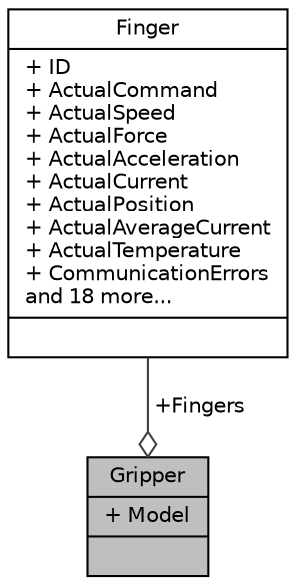 digraph "Gripper"
{
  edge [fontname="Helvetica",fontsize="10",labelfontname="Helvetica",labelfontsize="10"];
  node [fontname="Helvetica",fontsize="10",shape=record];
  Node1 [label="{Gripper\n|+ Model\l|}",height=0.2,width=0.4,color="black", fillcolor="grey75", style="filled", fontcolor="black"];
  Node2 -> Node1 [color="grey25",fontsize="10",style="solid",label=" +Fingers" ,arrowhead="odiamond"];
  Node2 [label="{Finger\n|+ ID\l+ ActualCommand\l+ ActualSpeed\l+ ActualForce\l+ ActualAcceleration\l+ ActualCurrent\l+ ActualPosition\l+ ActualAverageCurrent\l+ ActualTemperature\l+ CommunicationErrors\land 18 more...\l|}",height=0.2,width=0.4,color="black", fillcolor="white", style="filled",URL="$struct_finger.html",tooltip="Structure that represents a finger from the end effector&#39;s tool. "];
}
